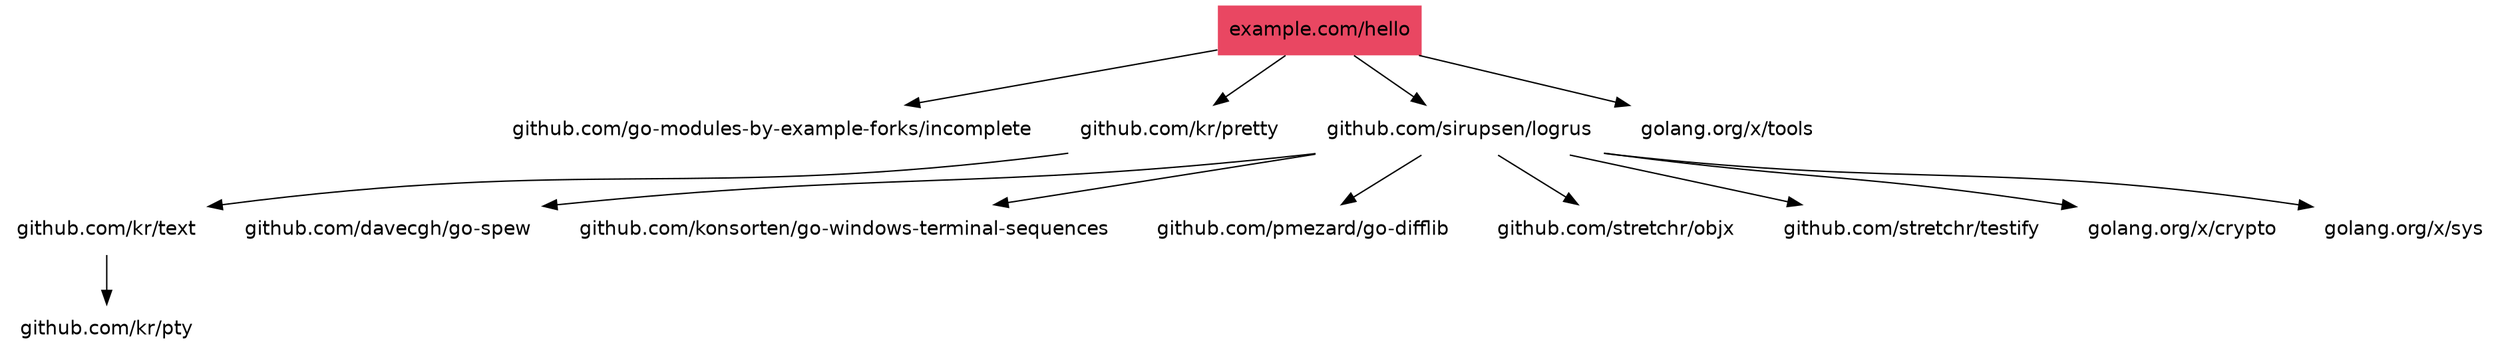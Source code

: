 digraph {
	graph [overlap=false];
	root="example.com/hello";
	node [  shape = plaintext, fontname = "Helvetica" ];
	"example.com/hello" [style = filled, fillcolor = "#E94762"];
"example.com/hello" -> "github.com/go-modules-by-example-forks/incomplete"
"example.com/hello" -> "github.com/kr/pretty"
"example.com/hello" -> "github.com/sirupsen/logrus"
"example.com/hello" -> "golang.org/x/tools"
"github.com/kr/pretty" -> "github.com/kr/text"
"github.com/kr/text" -> "github.com/kr/pty"
"github.com/sirupsen/logrus" -> "github.com/davecgh/go-spew"
"github.com/sirupsen/logrus" -> "github.com/konsorten/go-windows-terminal-sequences"
"github.com/sirupsen/logrus" -> "github.com/pmezard/go-difflib"
"github.com/sirupsen/logrus" -> "github.com/stretchr/objx"
"github.com/sirupsen/logrus" -> "github.com/stretchr/testify"
"github.com/sirupsen/logrus" -> "golang.org/x/crypto"
"github.com/sirupsen/logrus" -> "golang.org/x/sys"
}
